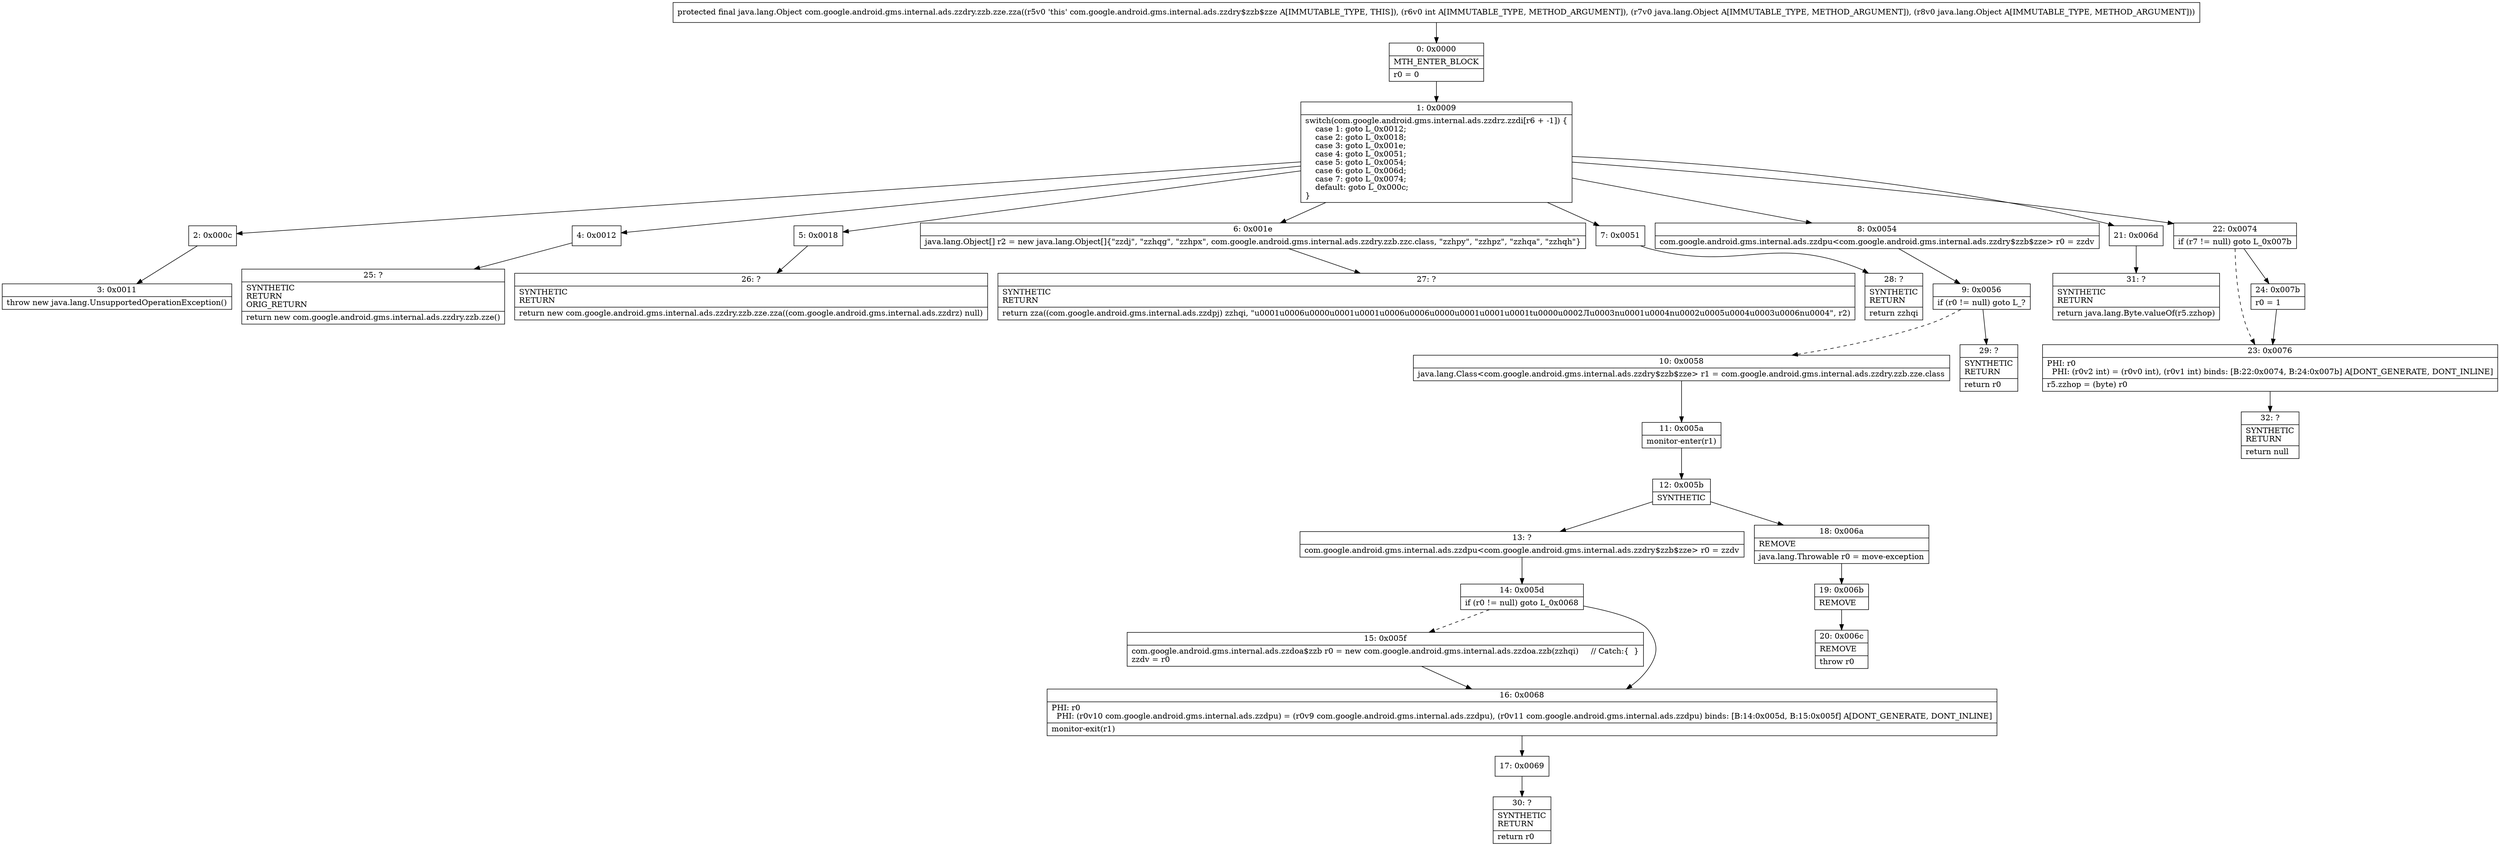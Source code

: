 digraph "CFG forcom.google.android.gms.internal.ads.zzdry.zzb.zze.zza(ILjava\/lang\/Object;Ljava\/lang\/Object;)Ljava\/lang\/Object;" {
Node_0 [shape=record,label="{0\:\ 0x0000|MTH_ENTER_BLOCK\l|r0 = 0\l}"];
Node_1 [shape=record,label="{1\:\ 0x0009|switch(com.google.android.gms.internal.ads.zzdrz.zzdi[r6 + \-1]) \{\l    case 1: goto L_0x0012;\l    case 2: goto L_0x0018;\l    case 3: goto L_0x001e;\l    case 4: goto L_0x0051;\l    case 5: goto L_0x0054;\l    case 6: goto L_0x006d;\l    case 7: goto L_0x0074;\l    default: goto L_0x000c;\l\}\l}"];
Node_2 [shape=record,label="{2\:\ 0x000c}"];
Node_3 [shape=record,label="{3\:\ 0x0011|throw new java.lang.UnsupportedOperationException()\l}"];
Node_4 [shape=record,label="{4\:\ 0x0012}"];
Node_5 [shape=record,label="{5\:\ 0x0018}"];
Node_6 [shape=record,label="{6\:\ 0x001e|java.lang.Object[] r2 = new java.lang.Object[]\{\"zzdj\", \"zzhqg\", \"zzhpx\", com.google.android.gms.internal.ads.zzdry.zzb.zzc.class, \"zzhpy\", \"zzhpz\", \"zzhqa\", \"zzhqh\"\}\l}"];
Node_7 [shape=record,label="{7\:\ 0x0051}"];
Node_8 [shape=record,label="{8\:\ 0x0054|com.google.android.gms.internal.ads.zzdpu\<com.google.android.gms.internal.ads.zzdry$zzb$zze\> r0 = zzdv\l}"];
Node_9 [shape=record,label="{9\:\ 0x0056|if (r0 != null) goto L_?\l}"];
Node_10 [shape=record,label="{10\:\ 0x0058|java.lang.Class\<com.google.android.gms.internal.ads.zzdry$zzb$zze\> r1 = com.google.android.gms.internal.ads.zzdry.zzb.zze.class\l}"];
Node_11 [shape=record,label="{11\:\ 0x005a|monitor\-enter(r1)\l}"];
Node_12 [shape=record,label="{12\:\ 0x005b|SYNTHETIC\l}"];
Node_13 [shape=record,label="{13\:\ ?|com.google.android.gms.internal.ads.zzdpu\<com.google.android.gms.internal.ads.zzdry$zzb$zze\> r0 = zzdv\l}"];
Node_14 [shape=record,label="{14\:\ 0x005d|if (r0 != null) goto L_0x0068\l}"];
Node_15 [shape=record,label="{15\:\ 0x005f|com.google.android.gms.internal.ads.zzdoa$zzb r0 = new com.google.android.gms.internal.ads.zzdoa.zzb(zzhqi)     \/\/ Catch:\{  \}\lzzdv = r0\l}"];
Node_16 [shape=record,label="{16\:\ 0x0068|PHI: r0 \l  PHI: (r0v10 com.google.android.gms.internal.ads.zzdpu) = (r0v9 com.google.android.gms.internal.ads.zzdpu), (r0v11 com.google.android.gms.internal.ads.zzdpu) binds: [B:14:0x005d, B:15:0x005f] A[DONT_GENERATE, DONT_INLINE]\l|monitor\-exit(r1)\l}"];
Node_17 [shape=record,label="{17\:\ 0x0069}"];
Node_18 [shape=record,label="{18\:\ 0x006a|REMOVE\l|java.lang.Throwable r0 = move\-exception\l}"];
Node_19 [shape=record,label="{19\:\ 0x006b|REMOVE\l}"];
Node_20 [shape=record,label="{20\:\ 0x006c|REMOVE\l|throw r0\l}"];
Node_21 [shape=record,label="{21\:\ 0x006d}"];
Node_22 [shape=record,label="{22\:\ 0x0074|if (r7 != null) goto L_0x007b\l}"];
Node_23 [shape=record,label="{23\:\ 0x0076|PHI: r0 \l  PHI: (r0v2 int) = (r0v0 int), (r0v1 int) binds: [B:22:0x0074, B:24:0x007b] A[DONT_GENERATE, DONT_INLINE]\l|r5.zzhop = (byte) r0\l}"];
Node_24 [shape=record,label="{24\:\ 0x007b|r0 = 1\l}"];
Node_25 [shape=record,label="{25\:\ ?|SYNTHETIC\lRETURN\lORIG_RETURN\l|return new com.google.android.gms.internal.ads.zzdry.zzb.zze()\l}"];
Node_26 [shape=record,label="{26\:\ ?|SYNTHETIC\lRETURN\l|return new com.google.android.gms.internal.ads.zzdry.zzb.zze.zza((com.google.android.gms.internal.ads.zzdrz) null)\l}"];
Node_27 [shape=record,label="{27\:\ ?|SYNTHETIC\lRETURN\l|return zza((com.google.android.gms.internal.ads.zzdpj) zzhqi, \"u0001u0006u0000u0001u0001u0006u0006u0000u0001u0001u0001tu0000u0002Лu0003nu0001u0004nu0002u0005u0004u0003u0006nu0004\", r2)\l}"];
Node_28 [shape=record,label="{28\:\ ?|SYNTHETIC\lRETURN\l|return zzhqi\l}"];
Node_29 [shape=record,label="{29\:\ ?|SYNTHETIC\lRETURN\l|return r0\l}"];
Node_30 [shape=record,label="{30\:\ ?|SYNTHETIC\lRETURN\l|return r0\l}"];
Node_31 [shape=record,label="{31\:\ ?|SYNTHETIC\lRETURN\l|return java.lang.Byte.valueOf(r5.zzhop)\l}"];
Node_32 [shape=record,label="{32\:\ ?|SYNTHETIC\lRETURN\l|return null\l}"];
MethodNode[shape=record,label="{protected final java.lang.Object com.google.android.gms.internal.ads.zzdry.zzb.zze.zza((r5v0 'this' com.google.android.gms.internal.ads.zzdry$zzb$zze A[IMMUTABLE_TYPE, THIS]), (r6v0 int A[IMMUTABLE_TYPE, METHOD_ARGUMENT]), (r7v0 java.lang.Object A[IMMUTABLE_TYPE, METHOD_ARGUMENT]), (r8v0 java.lang.Object A[IMMUTABLE_TYPE, METHOD_ARGUMENT])) }"];
MethodNode -> Node_0;
Node_0 -> Node_1;
Node_1 -> Node_2;
Node_1 -> Node_4;
Node_1 -> Node_5;
Node_1 -> Node_6;
Node_1 -> Node_7;
Node_1 -> Node_8;
Node_1 -> Node_21;
Node_1 -> Node_22;
Node_2 -> Node_3;
Node_4 -> Node_25;
Node_5 -> Node_26;
Node_6 -> Node_27;
Node_7 -> Node_28;
Node_8 -> Node_9;
Node_9 -> Node_10[style=dashed];
Node_9 -> Node_29;
Node_10 -> Node_11;
Node_11 -> Node_12;
Node_12 -> Node_13;
Node_12 -> Node_18;
Node_13 -> Node_14;
Node_14 -> Node_15[style=dashed];
Node_14 -> Node_16;
Node_15 -> Node_16;
Node_16 -> Node_17;
Node_17 -> Node_30;
Node_18 -> Node_19;
Node_19 -> Node_20;
Node_21 -> Node_31;
Node_22 -> Node_23[style=dashed];
Node_22 -> Node_24;
Node_23 -> Node_32;
Node_24 -> Node_23;
}

